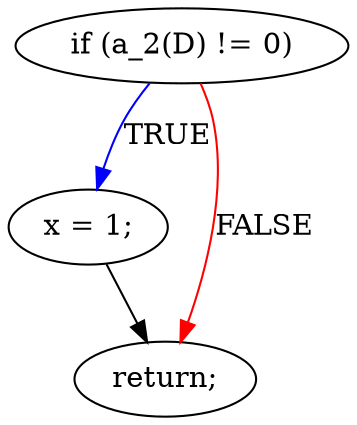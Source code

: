 digraph { // mcdc004c
    A2 [label="if (a_2(D) != 0)"];
    A3 [label="x = 1;"];
    A4 [label="return;"];
    A2 -> A3 [label="TRUE", color="blue"];
    A2 -> A4 [label="FALSE", color="red"];
    A3 -> A4 [label="", color="black"];
}
